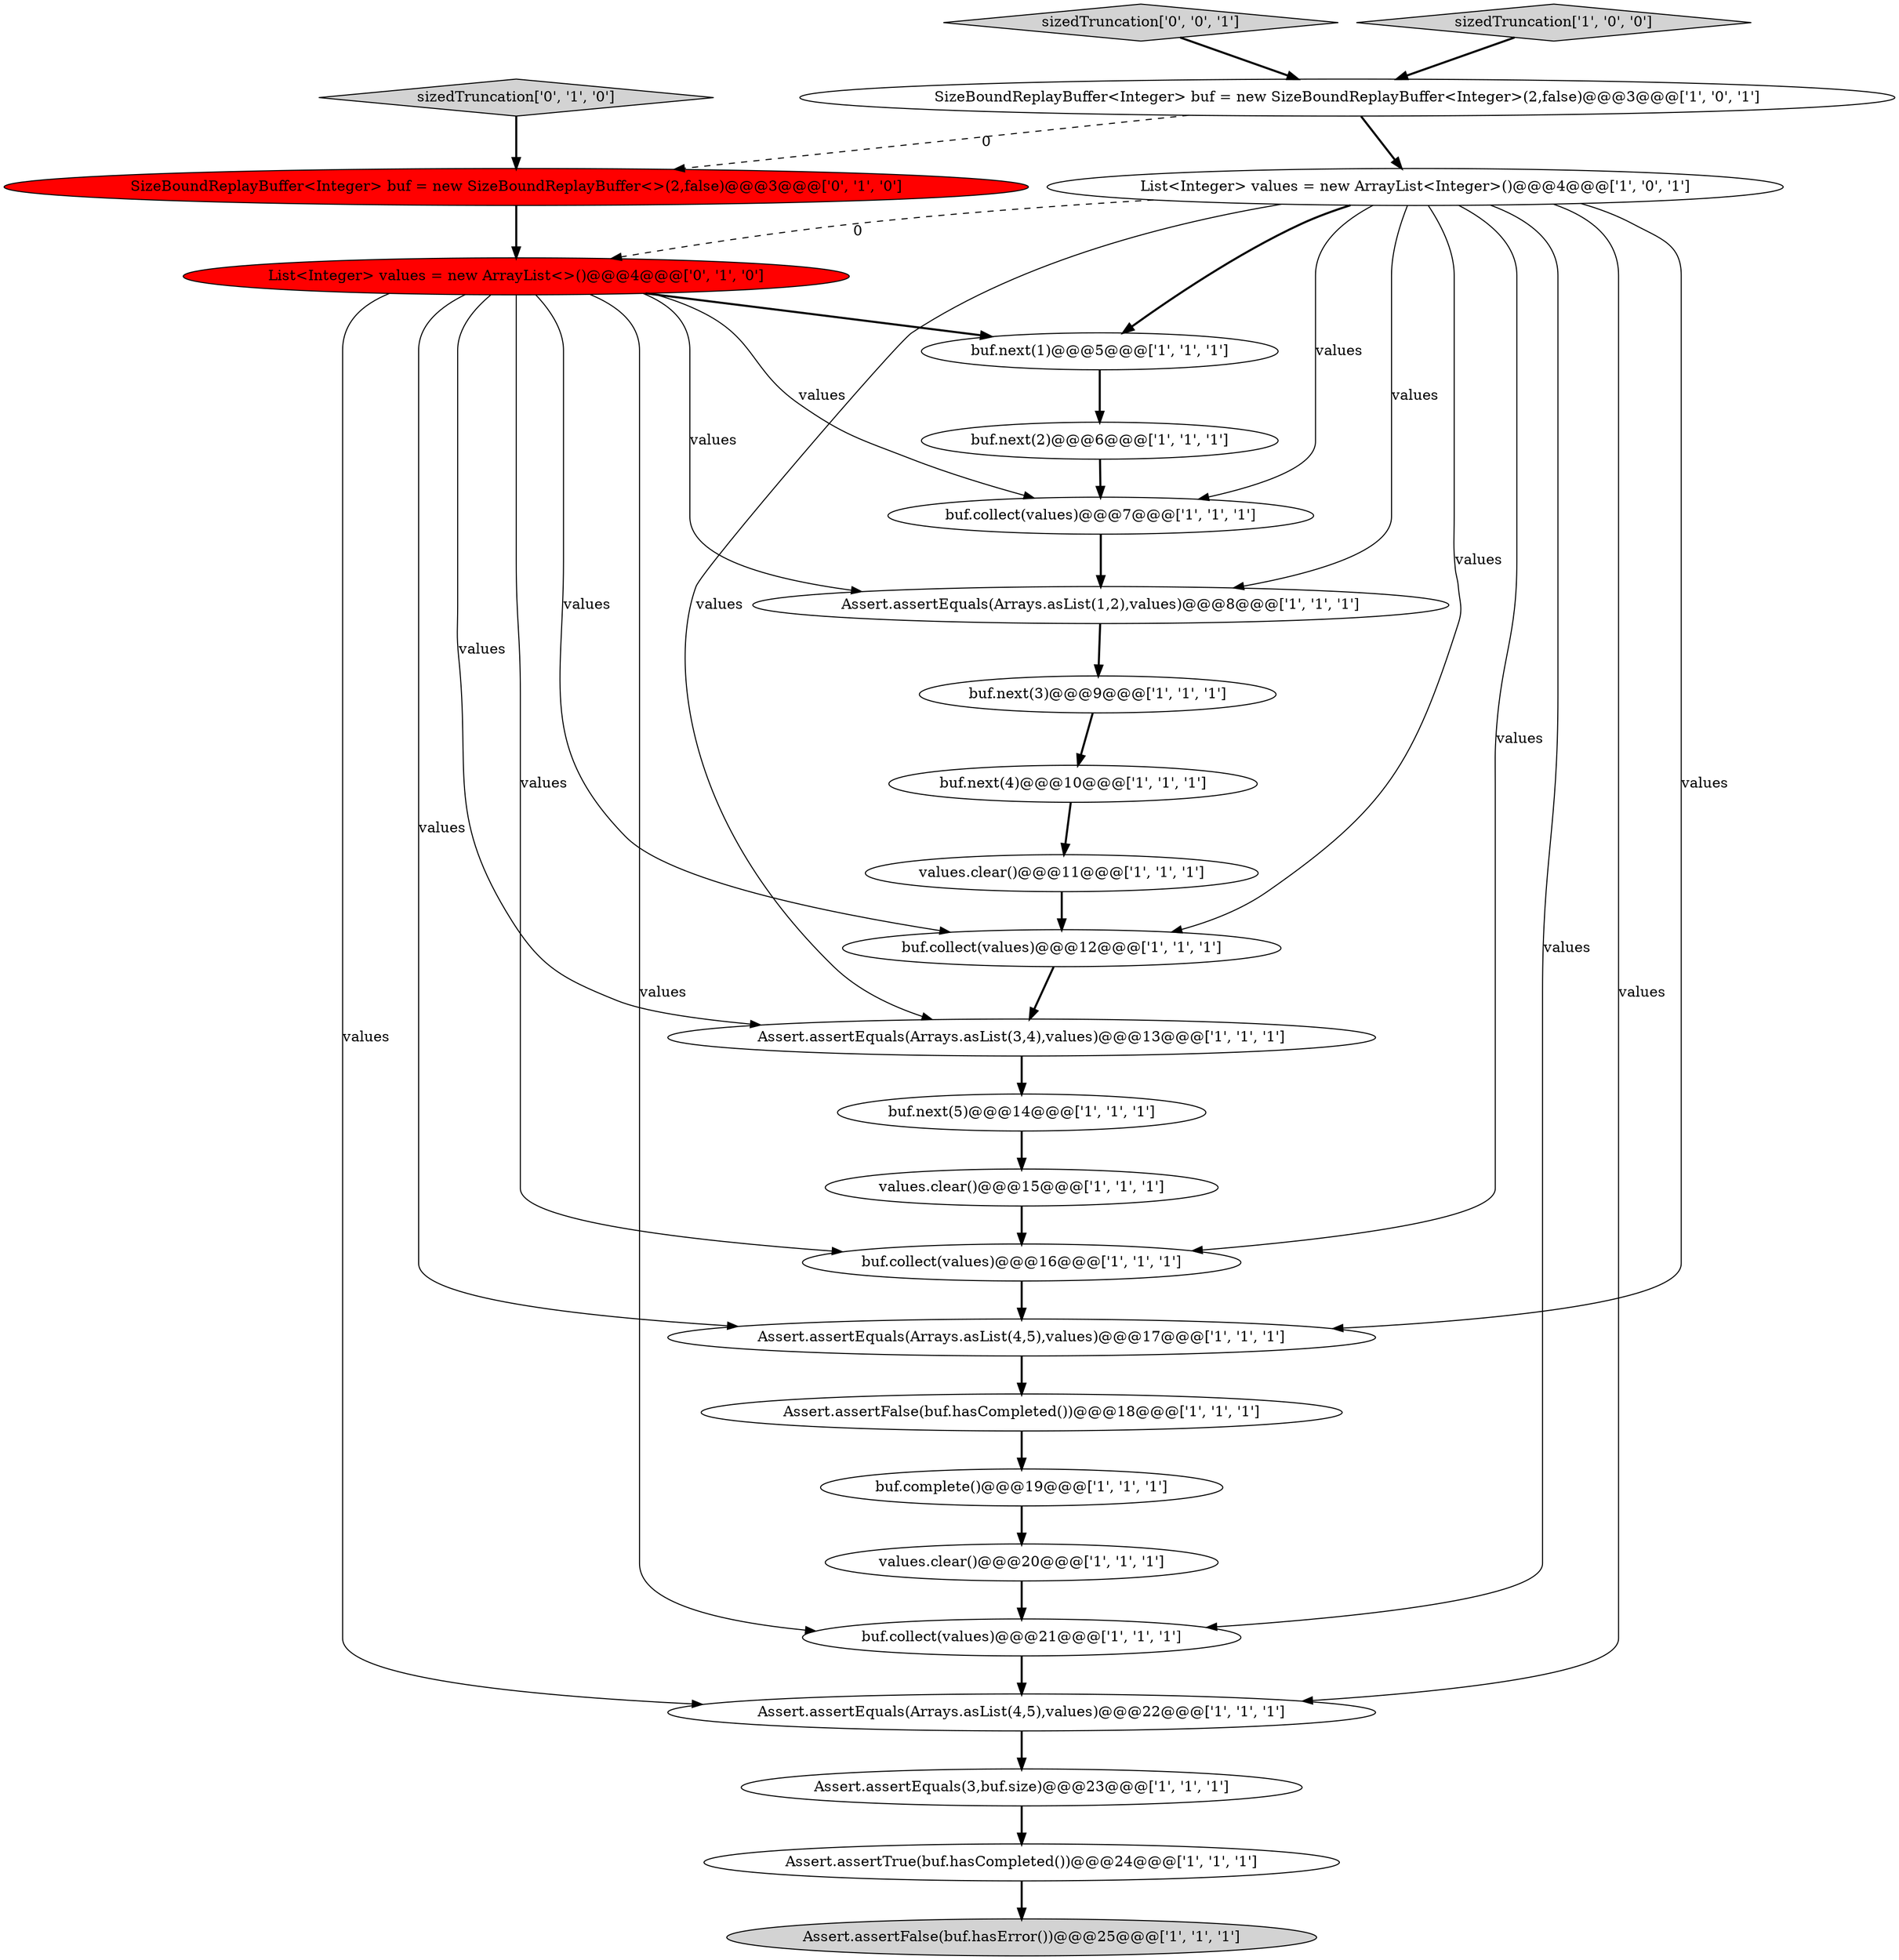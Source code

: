 digraph {
6 [style = filled, label = "buf.next(1)@@@5@@@['1', '1', '1']", fillcolor = white, shape = ellipse image = "AAA0AAABBB1BBB"];
25 [style = filled, label = "List<Integer> values = new ArrayList<>()@@@4@@@['0', '1', '0']", fillcolor = red, shape = ellipse image = "AAA1AAABBB2BBB"];
20 [style = filled, label = "Assert.assertEquals(Arrays.asList(4,5),values)@@@22@@@['1', '1', '1']", fillcolor = white, shape = ellipse image = "AAA0AAABBB1BBB"];
14 [style = filled, label = "buf.next(3)@@@9@@@['1', '1', '1']", fillcolor = white, shape = ellipse image = "AAA0AAABBB1BBB"];
19 [style = filled, label = "values.clear()@@@15@@@['1', '1', '1']", fillcolor = white, shape = ellipse image = "AAA0AAABBB1BBB"];
2 [style = filled, label = "Assert.assertEquals(Arrays.asList(3,4),values)@@@13@@@['1', '1', '1']", fillcolor = white, shape = ellipse image = "AAA0AAABBB1BBB"];
21 [style = filled, label = "Assert.assertFalse(buf.hasCompleted())@@@18@@@['1', '1', '1']", fillcolor = white, shape = ellipse image = "AAA0AAABBB1BBB"];
0 [style = filled, label = "buf.collect(values)@@@7@@@['1', '1', '1']", fillcolor = white, shape = ellipse image = "AAA0AAABBB1BBB"];
24 [style = filled, label = "SizeBoundReplayBuffer<Integer> buf = new SizeBoundReplayBuffer<>(2,false)@@@3@@@['0', '1', '0']", fillcolor = red, shape = ellipse image = "AAA1AAABBB2BBB"];
1 [style = filled, label = "List<Integer> values = new ArrayList<Integer>()@@@4@@@['1', '0', '1']", fillcolor = white, shape = ellipse image = "AAA0AAABBB1BBB"];
16 [style = filled, label = "SizeBoundReplayBuffer<Integer> buf = new SizeBoundReplayBuffer<Integer>(2,false)@@@3@@@['1', '0', '1']", fillcolor = white, shape = ellipse image = "AAA0AAABBB1BBB"];
7 [style = filled, label = "buf.next(2)@@@6@@@['1', '1', '1']", fillcolor = white, shape = ellipse image = "AAA0AAABBB1BBB"];
11 [style = filled, label = "values.clear()@@@11@@@['1', '1', '1']", fillcolor = white, shape = ellipse image = "AAA0AAABBB1BBB"];
17 [style = filled, label = "buf.collect(values)@@@12@@@['1', '1', '1']", fillcolor = white, shape = ellipse image = "AAA0AAABBB1BBB"];
23 [style = filled, label = "Assert.assertTrue(buf.hasCompleted())@@@24@@@['1', '1', '1']", fillcolor = white, shape = ellipse image = "AAA0AAABBB1BBB"];
26 [style = filled, label = "sizedTruncation['0', '1', '0']", fillcolor = lightgray, shape = diamond image = "AAA0AAABBB2BBB"];
10 [style = filled, label = "Assert.assertEquals(3,buf.size)@@@23@@@['1', '1', '1']", fillcolor = white, shape = ellipse image = "AAA0AAABBB1BBB"];
5 [style = filled, label = "values.clear()@@@20@@@['1', '1', '1']", fillcolor = white, shape = ellipse image = "AAA0AAABBB1BBB"];
15 [style = filled, label = "buf.collect(values)@@@16@@@['1', '1', '1']", fillcolor = white, shape = ellipse image = "AAA0AAABBB1BBB"];
27 [style = filled, label = "sizedTruncation['0', '0', '1']", fillcolor = lightgray, shape = diamond image = "AAA0AAABBB3BBB"];
4 [style = filled, label = "sizedTruncation['1', '0', '0']", fillcolor = lightgray, shape = diamond image = "AAA0AAABBB1BBB"];
13 [style = filled, label = "buf.complete()@@@19@@@['1', '1', '1']", fillcolor = white, shape = ellipse image = "AAA0AAABBB1BBB"];
22 [style = filled, label = "Assert.assertFalse(buf.hasError())@@@25@@@['1', '1', '1']", fillcolor = lightgray, shape = ellipse image = "AAA0AAABBB1BBB"];
9 [style = filled, label = "buf.next(4)@@@10@@@['1', '1', '1']", fillcolor = white, shape = ellipse image = "AAA0AAABBB1BBB"];
3 [style = filled, label = "Assert.assertEquals(Arrays.asList(1,2),values)@@@8@@@['1', '1', '1']", fillcolor = white, shape = ellipse image = "AAA0AAABBB1BBB"];
12 [style = filled, label = "Assert.assertEquals(Arrays.asList(4,5),values)@@@17@@@['1', '1', '1']", fillcolor = white, shape = ellipse image = "AAA0AAABBB1BBB"];
8 [style = filled, label = "buf.collect(values)@@@21@@@['1', '1', '1']", fillcolor = white, shape = ellipse image = "AAA0AAABBB1BBB"];
18 [style = filled, label = "buf.next(5)@@@14@@@['1', '1', '1']", fillcolor = white, shape = ellipse image = "AAA0AAABBB1BBB"];
0->3 [style = bold, label=""];
25->17 [style = solid, label="values"];
5->8 [style = bold, label=""];
25->3 [style = solid, label="values"];
1->20 [style = solid, label="values"];
25->8 [style = solid, label="values"];
9->11 [style = bold, label=""];
16->24 [style = dashed, label="0"];
12->21 [style = bold, label=""];
25->2 [style = solid, label="values"];
1->0 [style = solid, label="values"];
1->3 [style = solid, label="values"];
3->14 [style = bold, label=""];
25->12 [style = solid, label="values"];
18->19 [style = bold, label=""];
2->18 [style = bold, label=""];
25->15 [style = solid, label="values"];
7->0 [style = bold, label=""];
25->20 [style = solid, label="values"];
1->2 [style = solid, label="values"];
27->16 [style = bold, label=""];
25->6 [style = bold, label=""];
26->24 [style = bold, label=""];
20->10 [style = bold, label=""];
1->6 [style = bold, label=""];
23->22 [style = bold, label=""];
8->20 [style = bold, label=""];
17->2 [style = bold, label=""];
25->0 [style = solid, label="values"];
16->1 [style = bold, label=""];
10->23 [style = bold, label=""];
24->25 [style = bold, label=""];
13->5 [style = bold, label=""];
1->12 [style = solid, label="values"];
1->17 [style = solid, label="values"];
11->17 [style = bold, label=""];
1->15 [style = solid, label="values"];
14->9 [style = bold, label=""];
15->12 [style = bold, label=""];
19->15 [style = bold, label=""];
6->7 [style = bold, label=""];
1->25 [style = dashed, label="0"];
1->8 [style = solid, label="values"];
4->16 [style = bold, label=""];
21->13 [style = bold, label=""];
}
